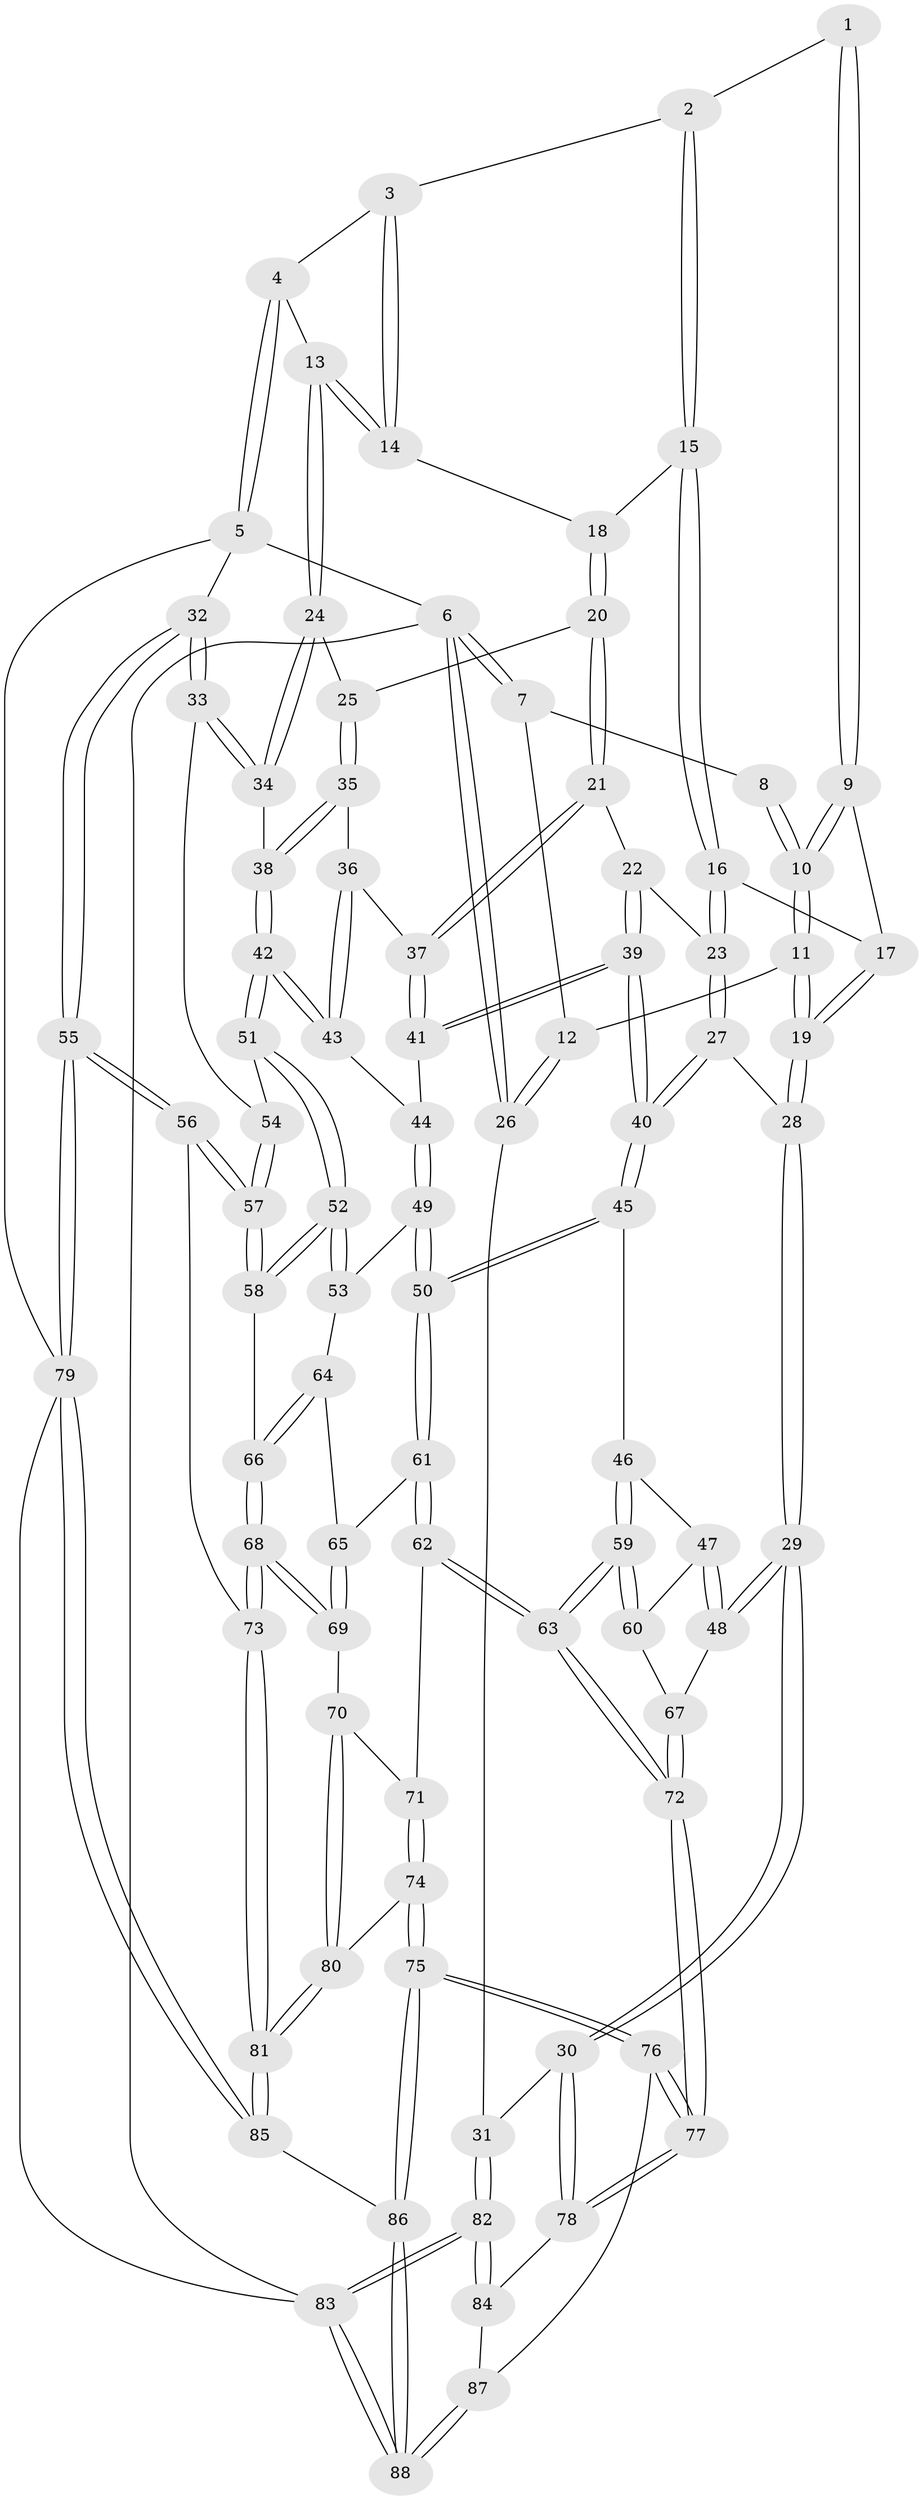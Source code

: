 // Generated by graph-tools (version 1.1) at 2025/27/03/09/25 03:27:13]
// undirected, 88 vertices, 217 edges
graph export_dot {
graph [start="1"]
  node [color=gray90,style=filled];
  1 [pos="+0.3456852096390217+0"];
  2 [pos="+0.5628785912917577+0"];
  3 [pos="+0.801121924543703+0"];
  4 [pos="+0.9061237017545632+0"];
  5 [pos="+1+0"];
  6 [pos="+0+0"];
  7 [pos="+0+0"];
  8 [pos="+0.20937093140804508+0"];
  9 [pos="+0.34965244998956163+0.036016073205045705"];
  10 [pos="+0.24597939675274577+0.03390660840449079"];
  11 [pos="+0.22842305536652158+0.11454181762722247"];
  12 [pos="+0.0992951324253354+0.09328984052170299"];
  13 [pos="+0.8252369910711231+0.10846038810815654"];
  14 [pos="+0.7102084216951525+0.09617780185813231"];
  15 [pos="+0.5586120992873106+0"];
  16 [pos="+0.48809397042736175+0.07447170268729399"];
  17 [pos="+0.35324665695447477+0.040255277340807416"];
  18 [pos="+0.687504465745597+0.0953380519803241"];
  19 [pos="+0.28293661956327787+0.19565252542769998"];
  20 [pos="+0.6462714236385823+0.14746792995249924"];
  21 [pos="+0.572834103120853+0.18534726680961666"];
  22 [pos="+0.5614803353506882+0.18189966943855307"];
  23 [pos="+0.48689506409642547+0.1259154662201571"];
  24 [pos="+0.8471829558480769+0.1603964650524074"];
  25 [pos="+0.7394635790332267+0.21856088064981088"];
  26 [pos="+0+0.37960257032410044"];
  27 [pos="+0.3081512937509436+0.24565027405314036"];
  28 [pos="+0.30559829924270704+0.24499196428588976"];
  29 [pos="+0+0.4645495312327833"];
  30 [pos="+0+0.46451645147627685"];
  31 [pos="+0+0.464411308724955"];
  32 [pos="+1+0.27449356830632915"];
  33 [pos="+1+0.2849502247156969"];
  34 [pos="+0.9749889056133746+0.2675060229297991"];
  35 [pos="+0.7104119752468471+0.2633645031503021"];
  36 [pos="+0.7006901949394316+0.26966540781520887"];
  37 [pos="+0.6231999498315131+0.26257756540304933"];
  38 [pos="+0.8417223351694909+0.338370580149635"];
  39 [pos="+0.47096845517189423+0.3761907218403918"];
  40 [pos="+0.4251074339994023+0.40187122516769075"];
  41 [pos="+0.59816116892295+0.3534989165192186"];
  42 [pos="+0.7562536048051043+0.4181007754966053"];
  43 [pos="+0.7180681409470194+0.38673565329435955"];
  44 [pos="+0.6159840089359382+0.3699075760800541"];
  45 [pos="+0.4234655050064252+0.4567910601073188"];
  46 [pos="+0.3759808579759667+0.49060746220412726"];
  47 [pos="+0.3067807099322208+0.5104804728743051"];
  48 [pos="+0+0.49846669482405365"];
  49 [pos="+0.61019330335191+0.5211972677930408"];
  50 [pos="+0.512306333105834+0.5355894473851455"];
  51 [pos="+0.7545825738579157+0.4859652733112784"];
  52 [pos="+0.7115485837028114+0.5392405645914201"];
  53 [pos="+0.6457804749336897+0.5299730814202073"];
  54 [pos="+0.8903175332870427+0.5135945591929932"];
  55 [pos="+1+0.8540129084748218"];
  56 [pos="+1+0.8088471971900357"];
  57 [pos="+0.9626995181217805+0.6929717816081422"];
  58 [pos="+0.7362210504324846+0.6344811415483941"];
  59 [pos="+0.364892880702757+0.6992740092514167"];
  60 [pos="+0.2947846460290248+0.6280586367159022"];
  61 [pos="+0.5075375868638626+0.6248559732086003"];
  62 [pos="+0.4342607823197589+0.7029537593767204"];
  63 [pos="+0.36776430324537546+0.7073421866434408"];
  64 [pos="+0.6103093280405198+0.6364774950902606"];
  65 [pos="+0.5425121782762717+0.652506853456456"];
  66 [pos="+0.7046260485036469+0.6847484006897322"];
  67 [pos="+0.13809484860772675+0.6453260308299718"];
  68 [pos="+0.6769777530404779+0.745932875513551"];
  69 [pos="+0.6137091017651289+0.7416749223947171"];
  70 [pos="+0.580740216878859+0.7634081979084885"];
  71 [pos="+0.4553087617307938+0.73124285851198"];
  72 [pos="+0.2632868483288476+0.8230804523781944"];
  73 [pos="+0.7431669034089204+0.8762660252127784"];
  74 [pos="+0.48529534394731827+0.8591788174802396"];
  75 [pos="+0.28362047972697085+0.9130144321303955"];
  76 [pos="+0.27044838277908967+0.8922965452023959"];
  77 [pos="+0.26084113251822283+0.8643745603209535"];
  78 [pos="+0.09852895159672043+0.8444486870367399"];
  79 [pos="+1+1"];
  80 [pos="+0.5154614673645791+0.8680371205574766"];
  81 [pos="+0.6444860472324989+1"];
  82 [pos="+0+0.9813321035688989"];
  83 [pos="+0+1"];
  84 [pos="+0+0.9099162520725529"];
  85 [pos="+0.6235930847178662+1"];
  86 [pos="+0.3227867962272005+1"];
  87 [pos="+0.09948486670767519+0.9526852256091958"];
  88 [pos="+0+1"];
  1 -- 2;
  1 -- 9;
  1 -- 9;
  2 -- 3;
  2 -- 15;
  2 -- 15;
  3 -- 4;
  3 -- 14;
  3 -- 14;
  4 -- 5;
  4 -- 5;
  4 -- 13;
  5 -- 6;
  5 -- 32;
  5 -- 79;
  6 -- 7;
  6 -- 7;
  6 -- 26;
  6 -- 26;
  6 -- 83;
  7 -- 8;
  7 -- 12;
  8 -- 10;
  8 -- 10;
  9 -- 10;
  9 -- 10;
  9 -- 17;
  10 -- 11;
  10 -- 11;
  11 -- 12;
  11 -- 19;
  11 -- 19;
  12 -- 26;
  12 -- 26;
  13 -- 14;
  13 -- 14;
  13 -- 24;
  13 -- 24;
  14 -- 18;
  15 -- 16;
  15 -- 16;
  15 -- 18;
  16 -- 17;
  16 -- 23;
  16 -- 23;
  17 -- 19;
  17 -- 19;
  18 -- 20;
  18 -- 20;
  19 -- 28;
  19 -- 28;
  20 -- 21;
  20 -- 21;
  20 -- 25;
  21 -- 22;
  21 -- 37;
  21 -- 37;
  22 -- 23;
  22 -- 39;
  22 -- 39;
  23 -- 27;
  23 -- 27;
  24 -- 25;
  24 -- 34;
  24 -- 34;
  25 -- 35;
  25 -- 35;
  26 -- 31;
  27 -- 28;
  27 -- 40;
  27 -- 40;
  28 -- 29;
  28 -- 29;
  29 -- 30;
  29 -- 30;
  29 -- 48;
  29 -- 48;
  30 -- 31;
  30 -- 78;
  30 -- 78;
  31 -- 82;
  31 -- 82;
  32 -- 33;
  32 -- 33;
  32 -- 55;
  32 -- 55;
  33 -- 34;
  33 -- 34;
  33 -- 54;
  34 -- 38;
  35 -- 36;
  35 -- 38;
  35 -- 38;
  36 -- 37;
  36 -- 43;
  36 -- 43;
  37 -- 41;
  37 -- 41;
  38 -- 42;
  38 -- 42;
  39 -- 40;
  39 -- 40;
  39 -- 41;
  39 -- 41;
  40 -- 45;
  40 -- 45;
  41 -- 44;
  42 -- 43;
  42 -- 43;
  42 -- 51;
  42 -- 51;
  43 -- 44;
  44 -- 49;
  44 -- 49;
  45 -- 46;
  45 -- 50;
  45 -- 50;
  46 -- 47;
  46 -- 59;
  46 -- 59;
  47 -- 48;
  47 -- 48;
  47 -- 60;
  48 -- 67;
  49 -- 50;
  49 -- 50;
  49 -- 53;
  50 -- 61;
  50 -- 61;
  51 -- 52;
  51 -- 52;
  51 -- 54;
  52 -- 53;
  52 -- 53;
  52 -- 58;
  52 -- 58;
  53 -- 64;
  54 -- 57;
  54 -- 57;
  55 -- 56;
  55 -- 56;
  55 -- 79;
  55 -- 79;
  56 -- 57;
  56 -- 57;
  56 -- 73;
  57 -- 58;
  57 -- 58;
  58 -- 66;
  59 -- 60;
  59 -- 60;
  59 -- 63;
  59 -- 63;
  60 -- 67;
  61 -- 62;
  61 -- 62;
  61 -- 65;
  62 -- 63;
  62 -- 63;
  62 -- 71;
  63 -- 72;
  63 -- 72;
  64 -- 65;
  64 -- 66;
  64 -- 66;
  65 -- 69;
  65 -- 69;
  66 -- 68;
  66 -- 68;
  67 -- 72;
  67 -- 72;
  68 -- 69;
  68 -- 69;
  68 -- 73;
  68 -- 73;
  69 -- 70;
  70 -- 71;
  70 -- 80;
  70 -- 80;
  71 -- 74;
  71 -- 74;
  72 -- 77;
  72 -- 77;
  73 -- 81;
  73 -- 81;
  74 -- 75;
  74 -- 75;
  74 -- 80;
  75 -- 76;
  75 -- 76;
  75 -- 86;
  75 -- 86;
  76 -- 77;
  76 -- 77;
  76 -- 87;
  77 -- 78;
  77 -- 78;
  78 -- 84;
  79 -- 85;
  79 -- 85;
  79 -- 83;
  80 -- 81;
  80 -- 81;
  81 -- 85;
  81 -- 85;
  82 -- 83;
  82 -- 83;
  82 -- 84;
  82 -- 84;
  83 -- 88;
  83 -- 88;
  84 -- 87;
  85 -- 86;
  86 -- 88;
  86 -- 88;
  87 -- 88;
  87 -- 88;
}
